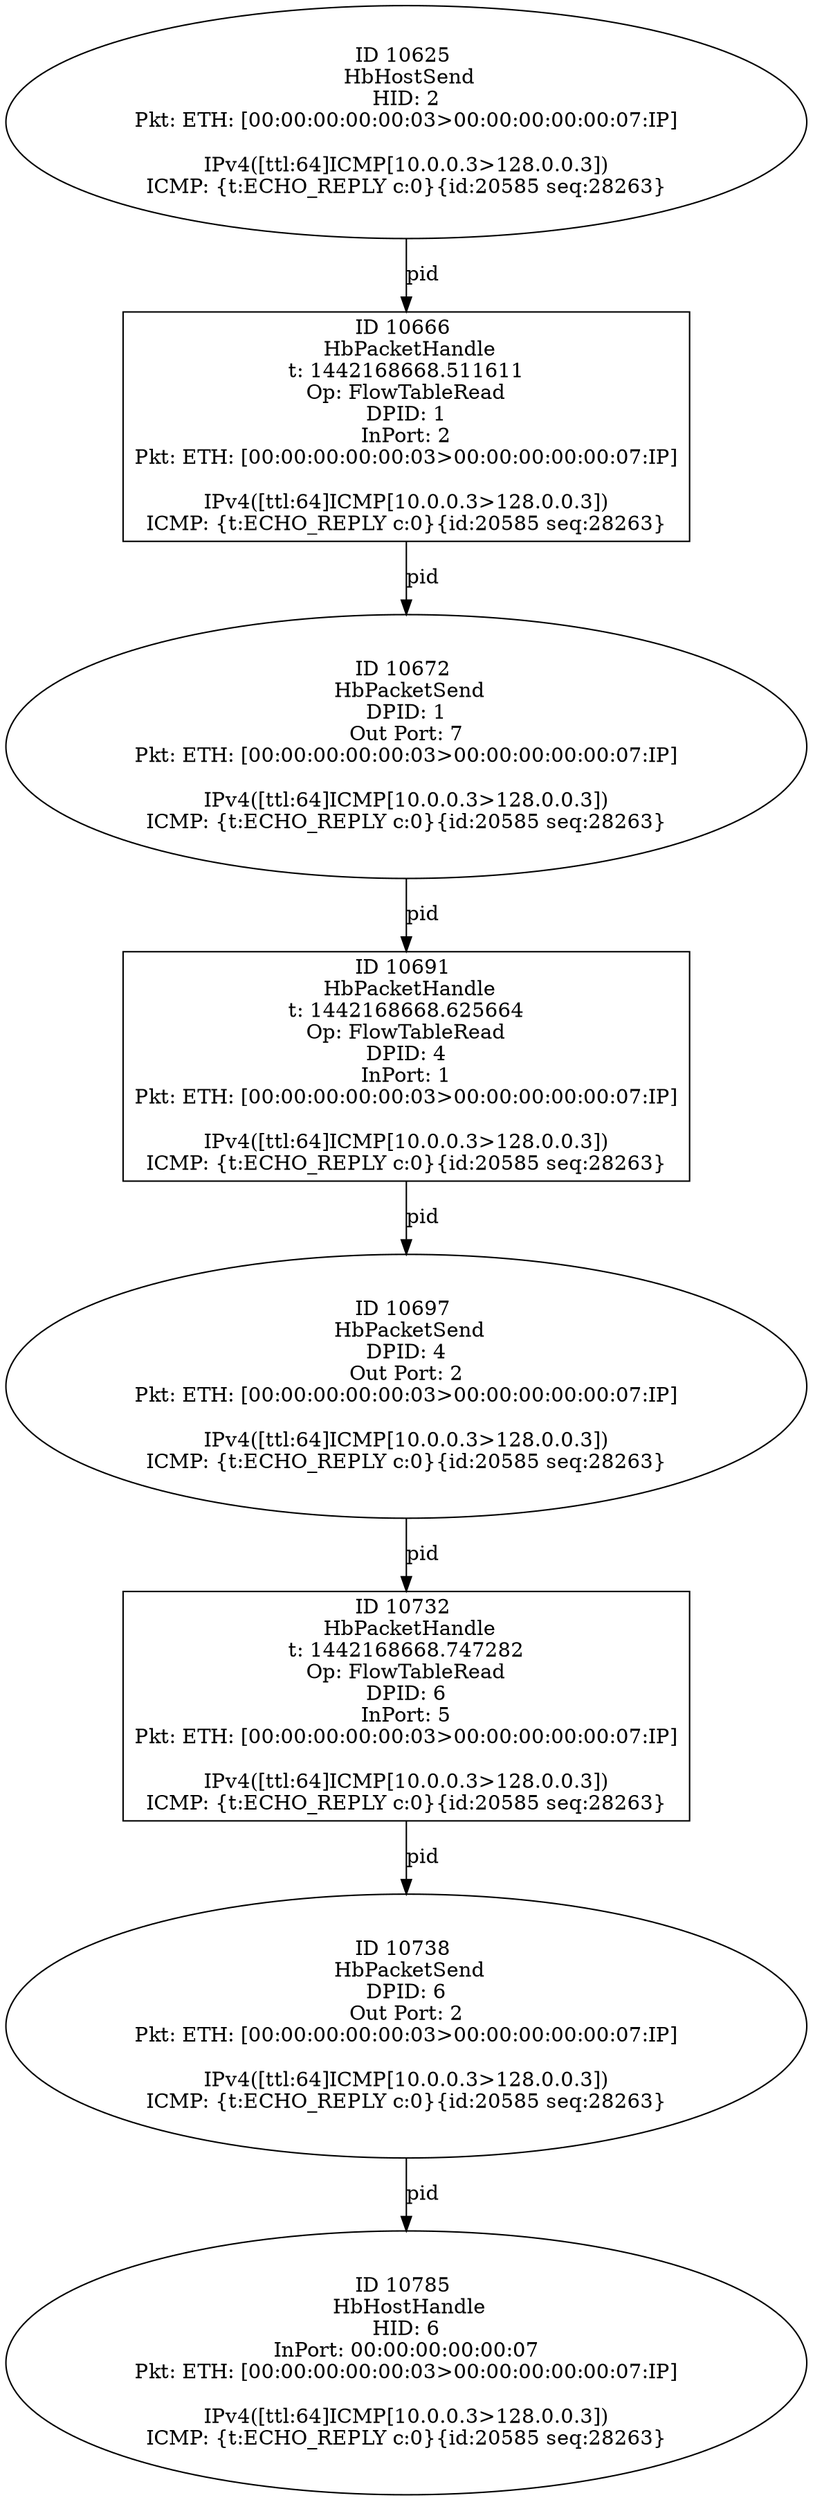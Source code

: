 strict digraph G {
10625 [shape=oval, event=<hb_events.HbHostSend object at 0x10c6e84d0>, label="ID 10625 
 HbHostSend
HID: 2
Pkt: ETH: [00:00:00:00:00:03>00:00:00:00:00:07:IP]

IPv4([ttl:64]ICMP[10.0.0.3>128.0.0.3])
ICMP: {t:ECHO_REPLY c:0}{id:20585 seq:28263}"];
10691 [shape=box, event=<hb_events.HbPacketHandle object at 0x10c714950>, label="ID 10691 
 HbPacketHandle
t: 1442168668.625664
Op: FlowTableRead
DPID: 4
InPort: 1
Pkt: ETH: [00:00:00:00:00:03>00:00:00:00:00:07:IP]

IPv4([ttl:64]ICMP[10.0.0.3>128.0.0.3])
ICMP: {t:ECHO_REPLY c:0}{id:20585 seq:28263}"];
10785 [shape=oval, event=<hb_events.HbHostHandle object at 0x10c76dd90>, label="ID 10785 
 HbHostHandle
HID: 6
InPort: 00:00:00:00:00:07
Pkt: ETH: [00:00:00:00:00:03>00:00:00:00:00:07:IP]

IPv4([ttl:64]ICMP[10.0.0.3>128.0.0.3])
ICMP: {t:ECHO_REPLY c:0}{id:20585 seq:28263}"];
10697 [shape=oval, event=<hb_events.HbPacketSend object at 0x10c7271d0>, label="ID 10697 
 HbPacketSend
DPID: 4
Out Port: 2
Pkt: ETH: [00:00:00:00:00:03>00:00:00:00:00:07:IP]

IPv4([ttl:64]ICMP[10.0.0.3>128.0.0.3])
ICMP: {t:ECHO_REPLY c:0}{id:20585 seq:28263}"];
10666 [shape=box, event=<hb_events.HbPacketHandle object at 0x10c7044d0>, label="ID 10666 
 HbPacketHandle
t: 1442168668.511611
Op: FlowTableRead
DPID: 1
InPort: 2
Pkt: ETH: [00:00:00:00:00:03>00:00:00:00:00:07:IP]

IPv4([ttl:64]ICMP[10.0.0.3>128.0.0.3])
ICMP: {t:ECHO_REPLY c:0}{id:20585 seq:28263}"];
10732 [shape=box, event=<hb_events.HbPacketHandle object at 0x10c7362d0>, label="ID 10732 
 HbPacketHandle
t: 1442168668.747282
Op: FlowTableRead
DPID: 6
InPort: 5
Pkt: ETH: [00:00:00:00:00:03>00:00:00:00:00:07:IP]

IPv4([ttl:64]ICMP[10.0.0.3>128.0.0.3])
ICMP: {t:ECHO_REPLY c:0}{id:20585 seq:28263}"];
10672 [shape=oval, event=<hb_events.HbPacketSend object at 0x10c704910>, label="ID 10672 
 HbPacketSend
DPID: 1
Out Port: 7
Pkt: ETH: [00:00:00:00:00:03>00:00:00:00:00:07:IP]

IPv4([ttl:64]ICMP[10.0.0.3>128.0.0.3])
ICMP: {t:ECHO_REPLY c:0}{id:20585 seq:28263}"];
10738 [shape=oval, event=<hb_events.HbPacketSend object at 0x10c736710>, label="ID 10738 
 HbPacketSend
DPID: 6
Out Port: 2
Pkt: ETH: [00:00:00:00:00:03>00:00:00:00:00:07:IP]

IPv4([ttl:64]ICMP[10.0.0.3>128.0.0.3])
ICMP: {t:ECHO_REPLY c:0}{id:20585 seq:28263}"];
10625 -> 10666  [rel=pid, label=pid];
10691 -> 10697  [rel=pid, label=pid];
10697 -> 10732  [rel=pid, label=pid];
10666 -> 10672  [rel=pid, label=pid];
10732 -> 10738  [rel=pid, label=pid];
10672 -> 10691  [rel=pid, label=pid];
10738 -> 10785  [rel=pid, label=pid];
}
